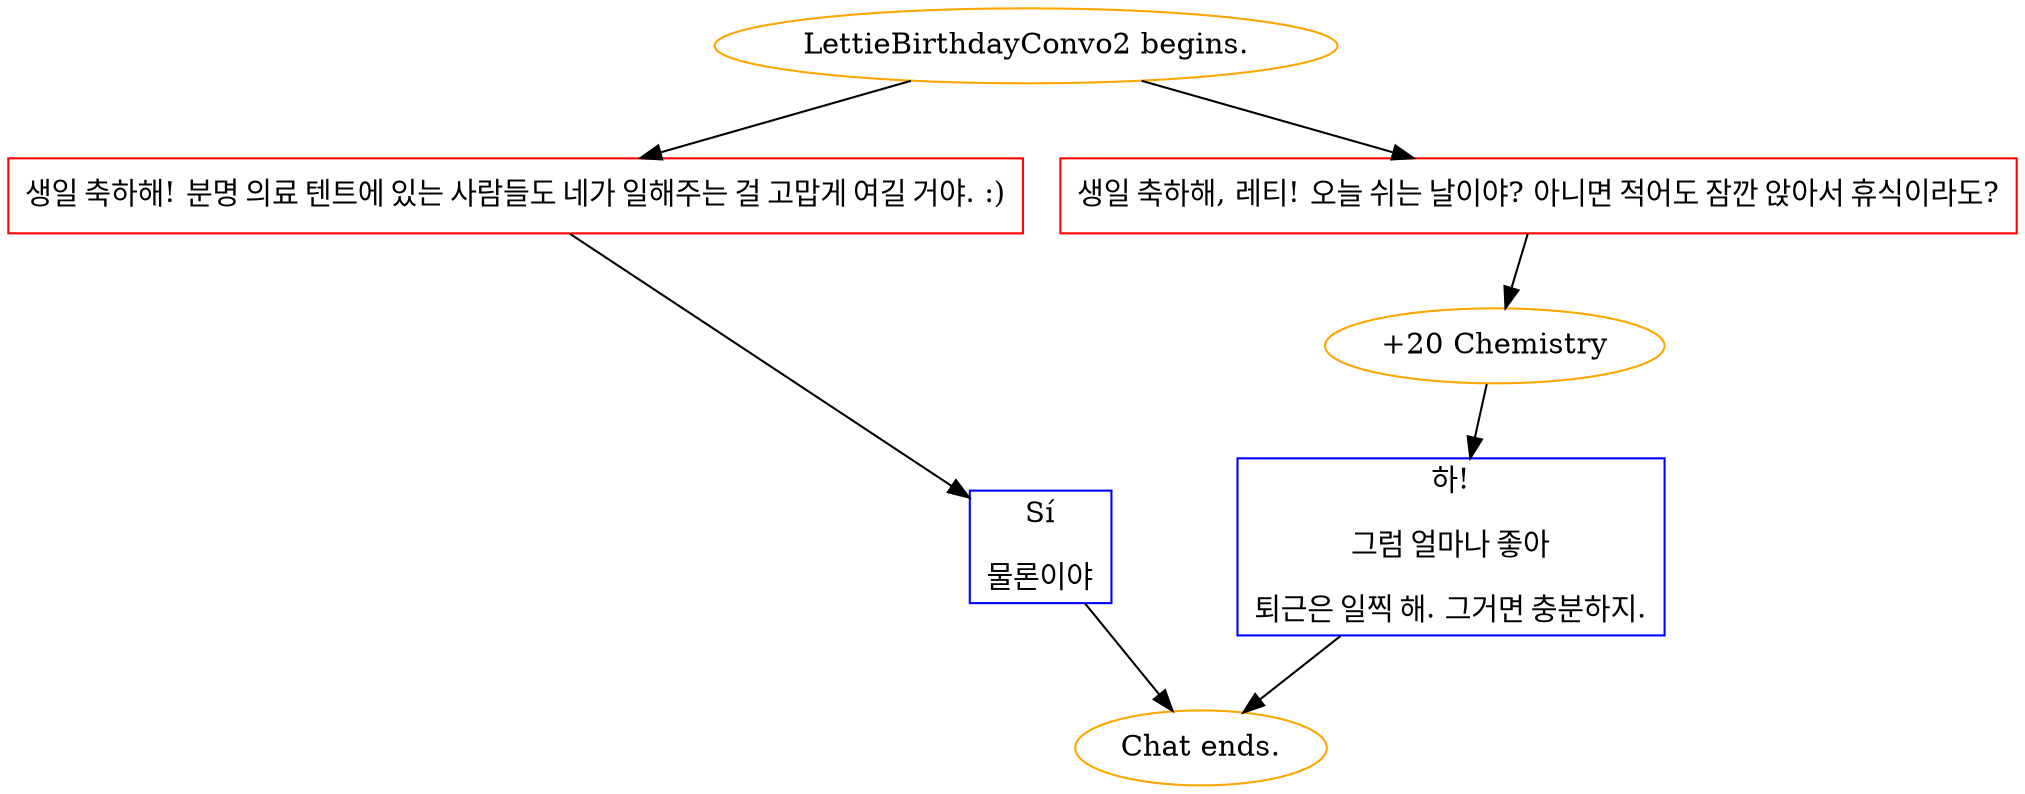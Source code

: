 digraph {
	"LettieBirthdayConvo2 begins." [color=orange];
		"LettieBirthdayConvo2 begins." -> j3524814546;
		"LettieBirthdayConvo2 begins." -> j136564;
	j3524814546 [label="생일 축하해! 분명 의료 텐트에 있는 사람들도 네가 일해주는 걸 고맙게 여길 거야. :)",shape=box,color=red];
		j3524814546 -> j977810933;
	j136564 [label="생일 축하해, 레티! 오늘 쉬는 날이야? 아니면 적어도 잠깐 앉아서 휴식이라도?",shape=box,color=red];
		j136564 -> j1664678165;
	j977810933 [label="Sí
물론이야",shape=box,color=blue];
		j977810933 -> "Chat ends.";
	j1664678165 [label="+20 Chemistry",color=orange];
		j1664678165 -> j4146153269;
	"Chat ends." [color=orange];
	j4146153269 [label="하!
그럼 얼마나 좋아
퇴근은 일찍 해. 그거면 충분하지.",shape=box,color=blue];
		j4146153269 -> "Chat ends.";
}
